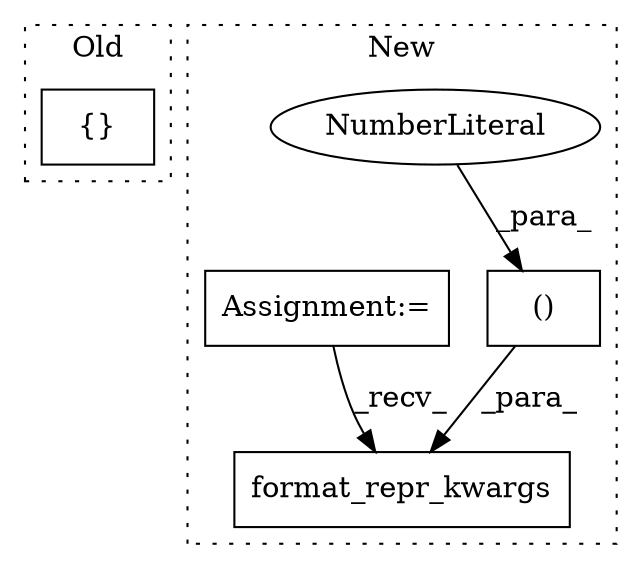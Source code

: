 digraph G {
subgraph cluster0 {
1 [label="{}" a="4" s="2661,2701" l="1,1" shape="box"];
label = "Old";
style="dotted";
}
subgraph cluster1 {
2 [label="format_repr_kwargs" a="32" s="2938,2981" l="24,2" shape="box"];
3 [label="()" a="106" s="2962" l="19" shape="box"];
4 [label="NumberLiteral" a="34" s="2980" l="1" shape="ellipse"];
5 [label="Assignment:=" a="7" s="2531" l="7" shape="box"];
label = "New";
style="dotted";
}
3 -> 2 [label="_para_"];
4 -> 3 [label="_para_"];
5 -> 2 [label="_recv_"];
}